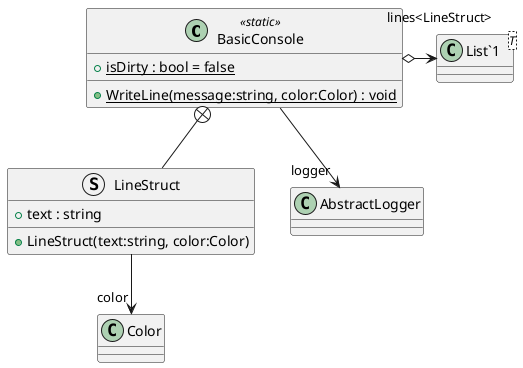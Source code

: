 @startuml
class BasicConsole <<static>> {
    + {static} isDirty : bool = false
    + {static} WriteLine(message:string, color:Color) : void
}
struct LineStruct {
    + text : string
    + LineStruct(text:string, color:Color)
}
class "List`1"<T> {
}
BasicConsole --> "logger" AbstractLogger
BasicConsole o-> "lines<LineStruct>" "List`1"
BasicConsole +-- LineStruct
LineStruct --> "color" Color
@enduml
